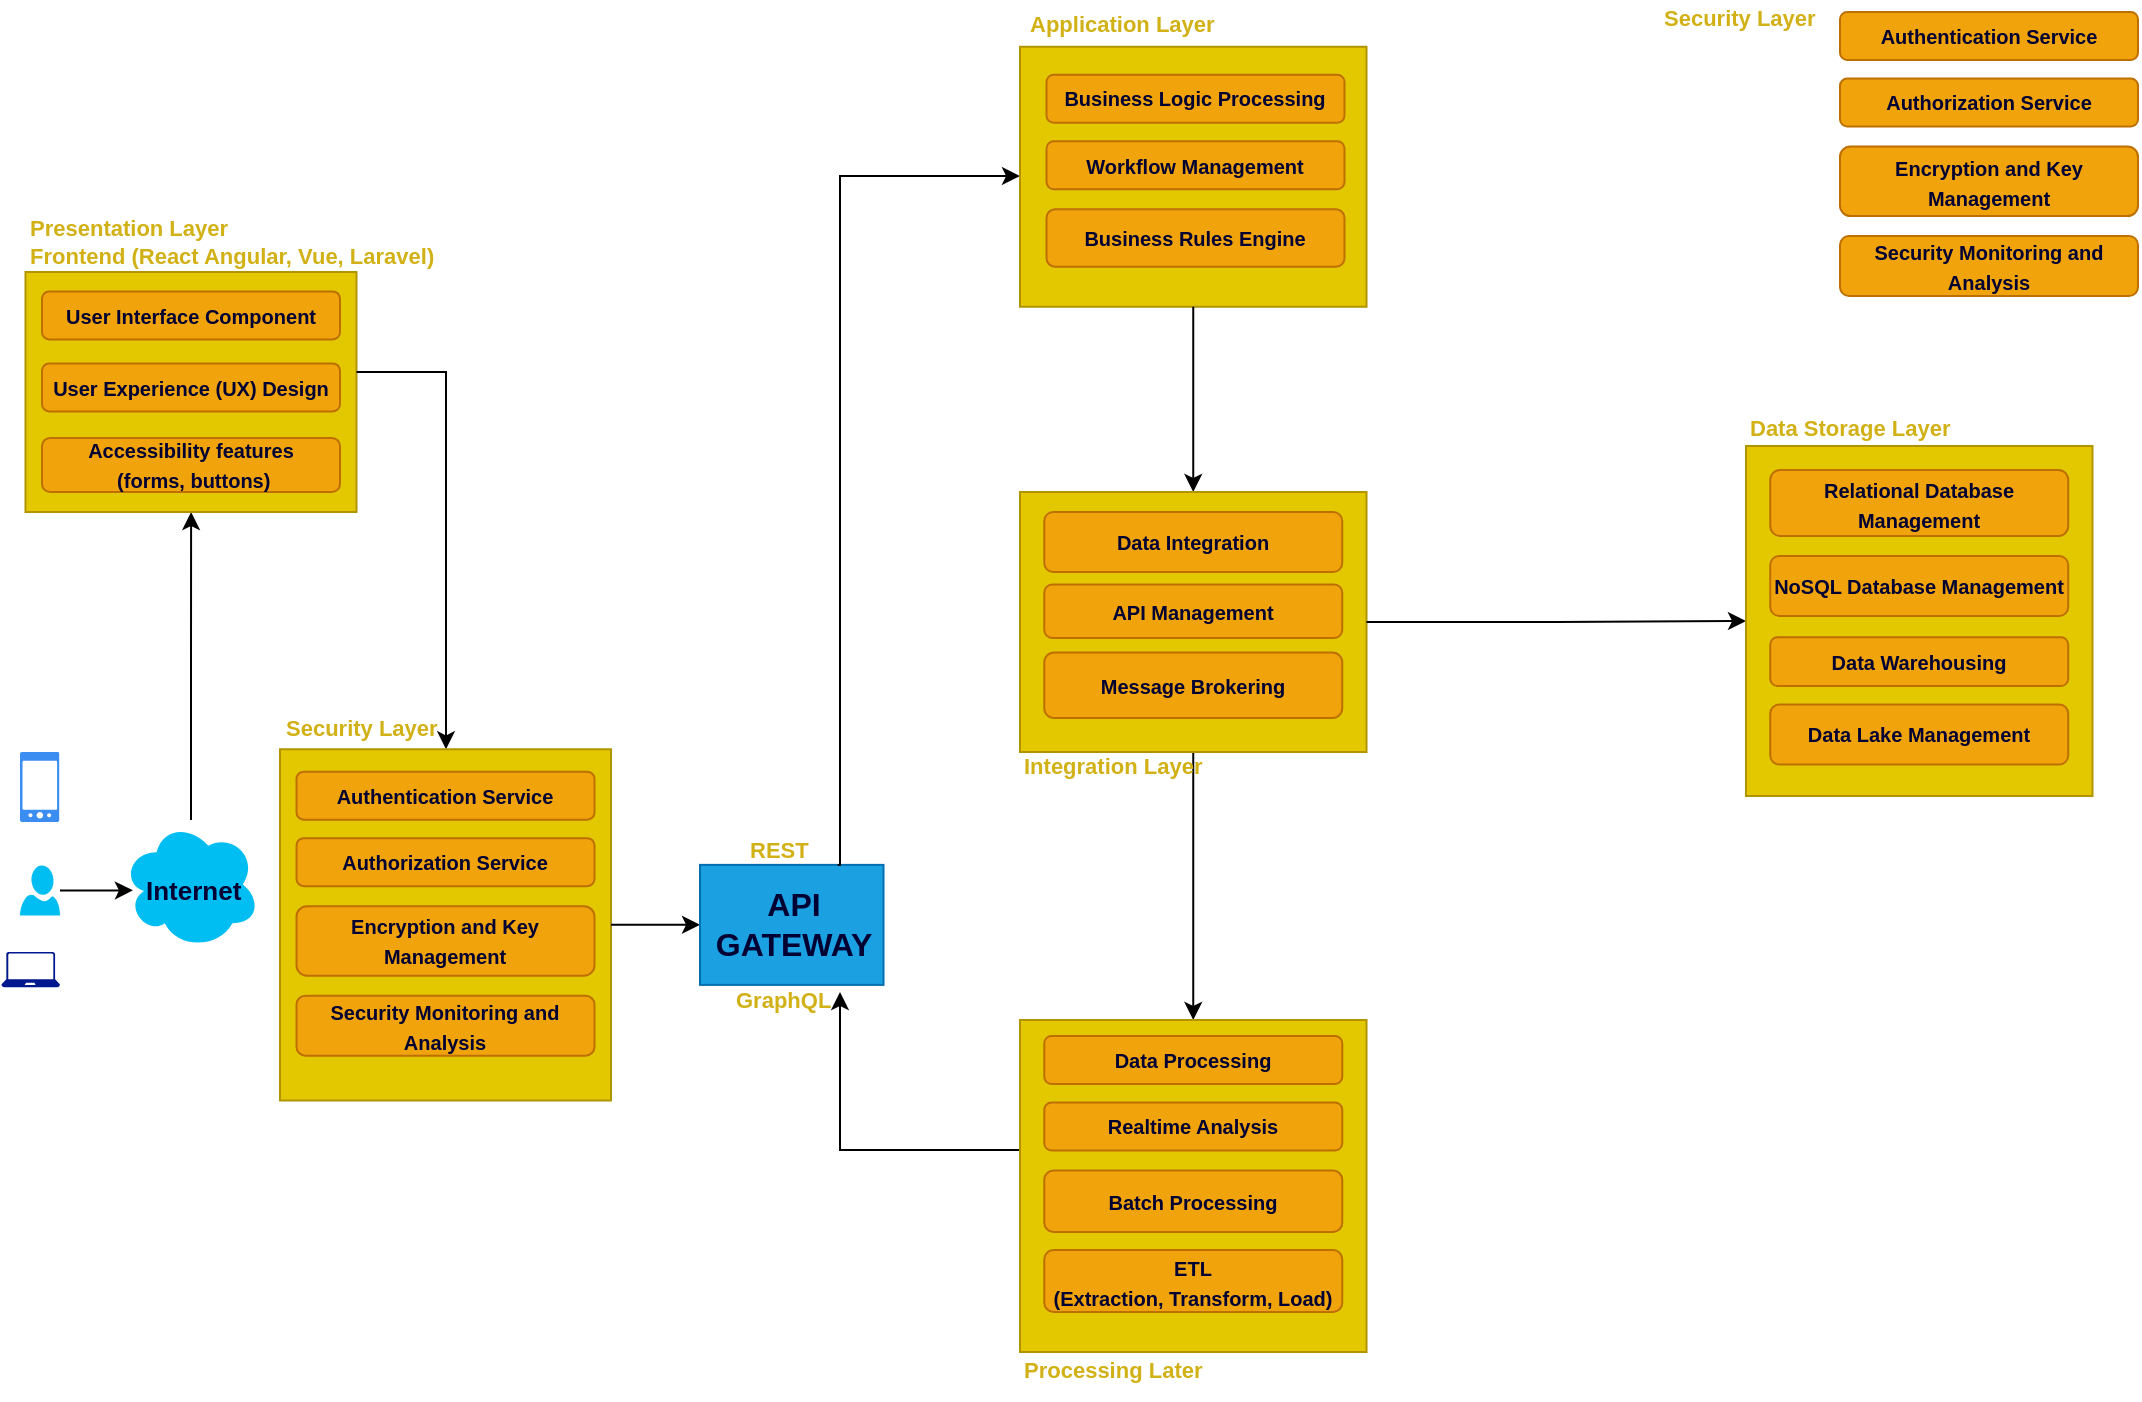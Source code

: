 <mxfile version="24.2.0" type="github">
  <diagram name=" IMS Design" id="VsOKy8HMH-eMZyT6rsmT">
    <mxGraphModel dx="1434" dy="738" grid="1" gridSize="10" guides="1" tooltips="1" connect="1" arrows="1" fold="1" page="1" pageScale="1" pageWidth="1100" pageHeight="850" math="0" shadow="0">
      <root>
        <mxCell id="0" />
        <mxCell id="1" parent="0" />
        <mxCell id="oJ0oxciB_dJQakIOD-1f-88" value="" style="edgeStyle=orthogonalEdgeStyle;rounded=0;orthogonalLoop=1;jettySize=auto;html=1;" edge="1" parent="1" source="oJ0oxciB_dJQakIOD-1f-6" target="oJ0oxciB_dJQakIOD-1f-87">
          <mxGeometry relative="1" as="geometry" />
        </mxCell>
        <mxCell id="oJ0oxciB_dJQakIOD-1f-6" value="" style="ellipse;shape=cloud;whiteSpace=wrap;html=1;verticalAlign=top;fillColor=#00BEF2;strokeColor=none;" vertex="1" parent="1">
          <mxGeometry x="71" y="424" width="69" height="64.5" as="geometry" />
        </mxCell>
        <mxCell id="oJ0oxciB_dJQakIOD-1f-1" value="" style="sketch=0;html=1;aspect=fixed;strokeColor=none;shadow=0;fillColor=#3B8DF1;verticalAlign=top;labelPosition=center;verticalLabelPosition=bottom;shape=mxgraph.gcp2.phone_android" vertex="1" parent="1">
          <mxGeometry x="20" y="390" width="19.6" height="35" as="geometry" />
        </mxCell>
        <mxCell id="oJ0oxciB_dJQakIOD-1f-2" value="" style="sketch=0;aspect=fixed;pointerEvents=1;shadow=0;dashed=0;html=1;strokeColor=none;labelPosition=center;verticalLabelPosition=bottom;verticalAlign=top;align=center;fillColor=#00188D;shape=mxgraph.azure.laptop" vertex="1" parent="1">
          <mxGeometry x="10.68" y="490" width="29.32" height="17.59" as="geometry" />
        </mxCell>
        <mxCell id="oJ0oxciB_dJQakIOD-1f-7" value="" style="edgeStyle=orthogonalEdgeStyle;rounded=0;orthogonalLoop=1;jettySize=auto;html=1;entryX=0.079;entryY=0.545;entryDx=0;entryDy=0;entryPerimeter=0;" edge="1" parent="1" source="oJ0oxciB_dJQakIOD-1f-3" target="oJ0oxciB_dJQakIOD-1f-6">
          <mxGeometry relative="1" as="geometry" />
        </mxCell>
        <mxCell id="oJ0oxciB_dJQakIOD-1f-3" value="" style="verticalLabelPosition=bottom;html=1;verticalAlign=top;align=center;strokeColor=none;fillColor=#00BEF2;shape=mxgraph.azure.user;" vertex="1" parent="1">
          <mxGeometry x="20" y="446.75" width="20" height="25" as="geometry" />
        </mxCell>
        <mxCell id="oJ0oxciB_dJQakIOD-1f-90" value="" style="group" vertex="1" connectable="0" parent="1">
          <mxGeometry x="22.75" y="120" width="165.5" height="205.62" as="geometry" />
        </mxCell>
        <mxCell id="oJ0oxciB_dJQakIOD-1f-91" value="" style="group" vertex="1" connectable="0" parent="oJ0oxciB_dJQakIOD-1f-90">
          <mxGeometry width="165.5" height="150" as="geometry" />
        </mxCell>
        <mxCell id="oJ0oxciB_dJQakIOD-1f-87" value="" style="whiteSpace=wrap;html=1;verticalAlign=top;fillColor=#e3c800;strokeColor=#B09500;fontColor=#000000;" vertex="1" parent="oJ0oxciB_dJQakIOD-1f-91">
          <mxGeometry y="30" width="165.5" height="120" as="geometry" />
        </mxCell>
        <mxCell id="oJ0oxciB_dJQakIOD-1f-89" value="&lt;div style=&quot;color: rgb(209, 177, 21); font-weight: 700; text-wrap: nowrap; font-size: 11px;&quot;&gt;Presentation Layer&lt;div&gt;Frontend (React Angular, Vue, Laravel)&lt;/div&gt;&lt;/div&gt;" style="text;html=1;align=left;verticalAlign=middle;whiteSpace=wrap;rounded=0;" vertex="1" parent="oJ0oxciB_dJQakIOD-1f-91">
          <mxGeometry width="100" height="30" as="geometry" />
        </mxCell>
        <mxCell id="oJ0oxciB_dJQakIOD-1f-49" value="&lt;font size=&quot;1&quot; color=&quot;#000033&quot;&gt;&lt;b style=&quot;&quot;&gt;User Interface Component&lt;/b&gt;&lt;/font&gt;" style="rounded=1;whiteSpace=wrap;html=1;fillColor=#f0a30a;fontColor=#000000;strokeColor=#BD7000;" vertex="1" parent="oJ0oxciB_dJQakIOD-1f-91">
          <mxGeometry x="8.25" y="39.69" width="149" height="24" as="geometry" />
        </mxCell>
        <mxCell id="oJ0oxciB_dJQakIOD-1f-50" value="&lt;b style=&quot;color: rgb(0, 0, 51);&quot;&gt;&lt;font style=&quot;font-size: 10px;&quot;&gt;User Experience (UX) Design&lt;/font&gt;&lt;/b&gt;" style="rounded=1;whiteSpace=wrap;html=1;fillColor=#f0a30a;fontColor=#000000;strokeColor=#BD7000;" vertex="1" parent="oJ0oxciB_dJQakIOD-1f-91">
          <mxGeometry x="8.25" y="75.69" width="149" height="24" as="geometry" />
        </mxCell>
        <mxCell id="oJ0oxciB_dJQakIOD-1f-51" value="&lt;b style=&quot;color: rgb(0, 0, 51); font-size: 10px;&quot;&gt;Accessibility features&lt;br&gt;&amp;nbsp;(forms, buttons)&lt;/b&gt;" style="rounded=1;whiteSpace=wrap;html=1;fillColor=#f0a30a;fontColor=#000000;strokeColor=#BD7000;" vertex="1" parent="oJ0oxciB_dJQakIOD-1f-91">
          <mxGeometry x="8.25" y="112.94" width="149" height="27.06" as="geometry" />
        </mxCell>
        <mxCell id="oJ0oxciB_dJQakIOD-1f-93" value="" style="edgeStyle=orthogonalEdgeStyle;rounded=0;orthogonalLoop=1;jettySize=auto;html=1;" edge="1" parent="1" source="oJ0oxciB_dJQakIOD-1f-87" target="oJ0oxciB_dJQakIOD-1f-92">
          <mxGeometry relative="1" as="geometry">
            <Array as="points">
              <mxPoint x="233" y="200" />
            </Array>
          </mxGeometry>
        </mxCell>
        <mxCell id="oJ0oxciB_dJQakIOD-1f-96" value="" style="group" vertex="1" connectable="0" parent="1">
          <mxGeometry x="150" y="354.25" width="165.5" height="210" as="geometry" />
        </mxCell>
        <mxCell id="oJ0oxciB_dJQakIOD-1f-92" value="" style="whiteSpace=wrap;html=1;verticalAlign=top;fillColor=#e3c800;strokeColor=#B09500;fontColor=#000000;" vertex="1" parent="oJ0oxciB_dJQakIOD-1f-96">
          <mxGeometry y="34.38" width="165.5" height="175.62" as="geometry" />
        </mxCell>
        <mxCell id="oJ0oxciB_dJQakIOD-1f-70" value="&lt;font size=&quot;1&quot; color=&quot;#000033&quot;&gt;&lt;b style=&quot;&quot;&gt;Authentication Service&lt;/b&gt;&lt;/font&gt;" style="rounded=1;whiteSpace=wrap;html=1;fillColor=#f0a30a;fontColor=#000000;strokeColor=#BD7000;" vertex="1" parent="oJ0oxciB_dJQakIOD-1f-96">
          <mxGeometry x="8.25" y="45.59" width="149" height="24" as="geometry" />
        </mxCell>
        <mxCell id="oJ0oxciB_dJQakIOD-1f-81" value="&lt;font size=&quot;1&quot; color=&quot;#000033&quot;&gt;&lt;b style=&quot;&quot;&gt;Authorization Service&lt;/b&gt;&lt;/font&gt;" style="rounded=1;whiteSpace=wrap;html=1;fillColor=#f0a30a;fontColor=#000000;strokeColor=#BD7000;" vertex="1" parent="oJ0oxciB_dJQakIOD-1f-96">
          <mxGeometry x="8.25" y="78.84" width="149" height="24" as="geometry" />
        </mxCell>
        <mxCell id="oJ0oxciB_dJQakIOD-1f-71" value="&lt;b style=&quot;color: rgb(0, 0, 51);&quot;&gt;&lt;font style=&quot;font-size: 10px;&quot;&gt;Encryption and Key Management&lt;/font&gt;&lt;/b&gt;" style="rounded=1;whiteSpace=wrap;html=1;fillColor=#f0a30a;fontColor=#000000;strokeColor=#BD7000;" vertex="1" parent="oJ0oxciB_dJQakIOD-1f-96">
          <mxGeometry x="8.25" y="112.84" width="149" height="34.75" as="geometry" />
        </mxCell>
        <mxCell id="oJ0oxciB_dJQakIOD-1f-72" value="&lt;font color=&quot;#000033&quot;&gt;&lt;span style=&quot;font-size: 10px;&quot;&gt;&lt;b&gt;Security Monitoring and Analysis&lt;/b&gt;&lt;/span&gt;&lt;/font&gt;" style="rounded=1;whiteSpace=wrap;html=1;fillColor=#f0a30a;fontColor=#000000;strokeColor=#BD7000;" vertex="1" parent="oJ0oxciB_dJQakIOD-1f-96">
          <mxGeometry x="8.25" y="157.59" width="149" height="30" as="geometry" />
        </mxCell>
        <mxCell id="oJ0oxciB_dJQakIOD-1f-48" value="&lt;span style=&quot;color: rgb(209, 177, 21); font-weight: 700; text-wrap: nowrap; font-size: 11px;&quot;&gt;&lt;font style=&quot;font-size: 11px;&quot;&gt;Security Layer&lt;/font&gt;&lt;/span&gt;&lt;div style=&quot;color: rgb(209, 177, 21); font-weight: 700; text-wrap: nowrap; font-size: 11px;&quot;&gt;&lt;br&gt;&lt;/div&gt;" style="text;html=1;align=left;verticalAlign=middle;whiteSpace=wrap;rounded=0;" vertex="1" parent="oJ0oxciB_dJQakIOD-1f-96">
          <mxGeometry x="0.5" y="15" width="90" height="30" as="geometry" />
        </mxCell>
        <mxCell id="oJ0oxciB_dJQakIOD-1f-103" value="&lt;font size=&quot;1&quot; color=&quot;#000033&quot;&gt;&lt;b style=&quot;&quot;&gt;Authentication Service&lt;/b&gt;&lt;/font&gt;" style="rounded=1;whiteSpace=wrap;html=1;fillColor=#f0a30a;fontColor=#000000;strokeColor=#BD7000;container=0;" vertex="1" parent="1">
          <mxGeometry x="930" y="20.0" width="149" height="24" as="geometry" />
        </mxCell>
        <mxCell id="oJ0oxciB_dJQakIOD-1f-104" value="&lt;font size=&quot;1&quot; color=&quot;#000033&quot;&gt;&lt;b style=&quot;&quot;&gt;Authorization Service&lt;/b&gt;&lt;/font&gt;" style="rounded=1;whiteSpace=wrap;html=1;fillColor=#f0a30a;fontColor=#000000;strokeColor=#BD7000;container=0;" vertex="1" parent="1">
          <mxGeometry x="930" y="53.25" width="149" height="24" as="geometry" />
        </mxCell>
        <mxCell id="oJ0oxciB_dJQakIOD-1f-105" value="&lt;b style=&quot;color: rgb(0, 0, 51);&quot;&gt;&lt;font style=&quot;font-size: 10px;&quot;&gt;Encryption and Key Management&lt;/font&gt;&lt;/b&gt;" style="rounded=1;whiteSpace=wrap;html=1;fillColor=#f0a30a;fontColor=#000000;strokeColor=#BD7000;container=0;" vertex="1" parent="1">
          <mxGeometry x="930" y="87.25" width="149" height="34.75" as="geometry" />
        </mxCell>
        <mxCell id="oJ0oxciB_dJQakIOD-1f-106" value="&lt;font color=&quot;#000033&quot;&gt;&lt;span style=&quot;font-size: 10px;&quot;&gt;&lt;b&gt;Security Monitoring and Analysis&lt;/b&gt;&lt;/span&gt;&lt;/font&gt;" style="rounded=1;whiteSpace=wrap;html=1;fillColor=#f0a30a;fontColor=#000000;strokeColor=#BD7000;container=0;" vertex="1" parent="1">
          <mxGeometry x="930" y="132.0" width="149" height="30" as="geometry" />
        </mxCell>
        <mxCell id="oJ0oxciB_dJQakIOD-1f-123" value="" style="edgeStyle=orthogonalEdgeStyle;rounded=0;orthogonalLoop=1;jettySize=auto;html=1;" edge="1" parent="1" source="oJ0oxciB_dJQakIOD-1f-92" target="oJ0oxciB_dJQakIOD-1f-122">
          <mxGeometry relative="1" as="geometry" />
        </mxCell>
        <mxCell id="oJ0oxciB_dJQakIOD-1f-125" value="" style="group" vertex="1" connectable="0" parent="1">
          <mxGeometry x="360" y="446.44" width="91.75" height="60" as="geometry" />
        </mxCell>
        <mxCell id="oJ0oxciB_dJQakIOD-1f-122" value="" style="whiteSpace=wrap;html=1;verticalAlign=top;fillColor=#1ba1e2;strokeColor=#006EAF;fontColor=#ffffff;" vertex="1" parent="oJ0oxciB_dJQakIOD-1f-125">
          <mxGeometry width="91.75" height="60" as="geometry" />
        </mxCell>
        <mxCell id="oJ0oxciB_dJQakIOD-1f-124" value="&lt;div style=&quot;font-weight: 700; text-wrap: nowrap; font-size: 16px;&quot;&gt;&lt;font style=&quot;font-size: 16px;&quot; color=&quot;#000033&quot;&gt;API &lt;br&gt;GATEWAY&lt;/font&gt;&lt;/div&gt;" style="text;html=1;align=center;verticalAlign=middle;whiteSpace=wrap;rounded=0;container=0;" vertex="1" parent="oJ0oxciB_dJQakIOD-1f-125">
          <mxGeometry x="1.75" y="15" width="90" height="30" as="geometry" />
        </mxCell>
        <mxCell id="oJ0oxciB_dJQakIOD-1f-127" value="&lt;div style=&quot;color: rgb(209, 177, 21); font-weight: 700; text-wrap: nowrap; font-size: 11px;&quot;&gt;REST&lt;/div&gt;" style="text;html=1;align=left;verticalAlign=middle;whiteSpace=wrap;rounded=0;container=0;" vertex="1" parent="1">
          <mxGeometry x="383" y="429" width="40" height="20" as="geometry" />
        </mxCell>
        <mxCell id="oJ0oxciB_dJQakIOD-1f-128" value="&lt;div style=&quot;color: rgb(209, 177, 21); font-weight: 700; text-wrap: nowrap; font-size: 11px;&quot;&gt;GraphQL&lt;/div&gt;" style="text;html=1;align=left;verticalAlign=middle;whiteSpace=wrap;rounded=0;container=0;" vertex="1" parent="1">
          <mxGeometry x="376" y="504" width="60" height="20" as="geometry" />
        </mxCell>
        <mxCell id="oJ0oxciB_dJQakIOD-1f-130" value="&lt;div style=&quot;text-wrap: nowrap; font-size: 13px;&quot;&gt;Internet&lt;/div&gt;" style="text;html=1;align=left;verticalAlign=middle;whiteSpace=wrap;rounded=0;container=0;fontColor=#000033;fontStyle=1;fontSize=13;" vertex="1" parent="1">
          <mxGeometry x="81" y="449" width="60" height="20" as="geometry" />
        </mxCell>
        <mxCell id="oJ0oxciB_dJQakIOD-1f-132" value="" style="edgeStyle=orthogonalEdgeStyle;rounded=0;orthogonalLoop=1;jettySize=auto;html=1;exitX=0.75;exitY=0;exitDx=0;exitDy=0;" edge="1" parent="1" source="oJ0oxciB_dJQakIOD-1f-122" target="oJ0oxciB_dJQakIOD-1f-131">
          <mxGeometry relative="1" as="geometry">
            <Array as="points">
              <mxPoint x="430" y="446" />
              <mxPoint x="430" y="102" />
            </Array>
          </mxGeometry>
        </mxCell>
        <mxCell id="oJ0oxciB_dJQakIOD-1f-137" value="" style="group" vertex="1" connectable="0" parent="1">
          <mxGeometry x="520" y="20" width="173.25" height="147.38" as="geometry" />
        </mxCell>
        <mxCell id="oJ0oxciB_dJQakIOD-1f-131" value="" style="whiteSpace=wrap;html=1;fillColor=#e3c800;fontColor=#000000;strokeColor=#B09500;" vertex="1" parent="oJ0oxciB_dJQakIOD-1f-137">
          <mxGeometry y="17.38" width="173.25" height="130" as="geometry" />
        </mxCell>
        <mxCell id="oJ0oxciB_dJQakIOD-1f-133" value="&lt;span style=&quot;color: rgb(209, 177, 21); font-weight: 700; text-wrap: nowrap; font-size: 11px;&quot;&gt;&lt;font style=&quot;font-size: 11px;&quot;&gt;Application Layer&lt;/font&gt;&lt;/span&gt;&lt;div style=&quot;color: rgb(209, 177, 21); font-weight: 700; text-wrap: nowrap; font-size: 11px;&quot;&gt;&lt;br&gt;&lt;/div&gt;" style="text;html=1;align=left;verticalAlign=middle;whiteSpace=wrap;rounded=0;container=0;" vertex="1" parent="oJ0oxciB_dJQakIOD-1f-137">
          <mxGeometry x="3.25" width="100" height="24.38" as="geometry" />
        </mxCell>
        <mxCell id="oJ0oxciB_dJQakIOD-1f-134" value="&lt;font size=&quot;1&quot; color=&quot;#000033&quot;&gt;&lt;b style=&quot;&quot;&gt;Business Logic Processing&lt;/b&gt;&lt;/font&gt;" style="rounded=1;whiteSpace=wrap;html=1;fillColor=#f0a30a;fontColor=#000000;strokeColor=#BD7000;container=0;" vertex="1" parent="oJ0oxciB_dJQakIOD-1f-137">
          <mxGeometry x="13.25" y="31.38" width="149" height="24" as="geometry" />
        </mxCell>
        <mxCell id="oJ0oxciB_dJQakIOD-1f-135" value="&lt;font size=&quot;1&quot; color=&quot;#000033&quot;&gt;&lt;b style=&quot;&quot;&gt;Workflow Management&lt;/b&gt;&lt;/font&gt;" style="rounded=1;whiteSpace=wrap;html=1;fillColor=#f0a30a;fontColor=#000000;strokeColor=#BD7000;container=0;" vertex="1" parent="oJ0oxciB_dJQakIOD-1f-137">
          <mxGeometry x="13.25" y="64.63" width="149" height="24" as="geometry" />
        </mxCell>
        <mxCell id="oJ0oxciB_dJQakIOD-1f-136" value="&lt;b style=&quot;color: rgb(0, 0, 51);&quot;&gt;&lt;font style=&quot;font-size: 10px;&quot;&gt;Business Rules Engine&lt;/font&gt;&lt;/b&gt;" style="rounded=1;whiteSpace=wrap;html=1;fillColor=#f0a30a;fontColor=#000000;strokeColor=#BD7000;container=0;" vertex="1" parent="oJ0oxciB_dJQakIOD-1f-137">
          <mxGeometry x="13.25" y="98.63" width="149" height="28.75" as="geometry" />
        </mxCell>
        <mxCell id="oJ0oxciB_dJQakIOD-1f-145" value="" style="edgeStyle=orthogonalEdgeStyle;rounded=0;orthogonalLoop=1;jettySize=auto;html=1;" edge="1" parent="1" source="oJ0oxciB_dJQakIOD-1f-138" target="oJ0oxciB_dJQakIOD-1f-144">
          <mxGeometry relative="1" as="geometry" />
        </mxCell>
        <mxCell id="oJ0oxciB_dJQakIOD-1f-139" value="" style="edgeStyle=orthogonalEdgeStyle;rounded=0;orthogonalLoop=1;jettySize=auto;html=1;" edge="1" parent="1" source="oJ0oxciB_dJQakIOD-1f-131" target="oJ0oxciB_dJQakIOD-1f-138">
          <mxGeometry relative="1" as="geometry" />
        </mxCell>
        <mxCell id="oJ0oxciB_dJQakIOD-1f-146" value="" style="edgeStyle=orthogonalEdgeStyle;rounded=0;orthogonalLoop=1;jettySize=auto;html=1;entryX=0.9;entryY=0.3;entryDx=0;entryDy=0;entryPerimeter=0;" edge="1" parent="1" source="oJ0oxciB_dJQakIOD-1f-144" target="oJ0oxciB_dJQakIOD-1f-128">
          <mxGeometry relative="1" as="geometry">
            <Array as="points">
              <mxPoint x="430" y="589" />
            </Array>
          </mxGeometry>
        </mxCell>
        <mxCell id="oJ0oxciB_dJQakIOD-1f-152" value="" style="group" vertex="1" connectable="0" parent="1">
          <mxGeometry x="520" y="260" width="173.25" height="152" as="geometry" />
        </mxCell>
        <mxCell id="oJ0oxciB_dJQakIOD-1f-138" value="" style="whiteSpace=wrap;html=1;fillColor=#e3c800;fontColor=#000000;strokeColor=#B09500;" vertex="1" parent="oJ0oxciB_dJQakIOD-1f-152">
          <mxGeometry width="173.25" height="130" as="geometry" />
        </mxCell>
        <mxCell id="oJ0oxciB_dJQakIOD-1f-140" value="&lt;div style=&quot;color: rgb(209, 177, 21); font-weight: 700; text-wrap: nowrap; font-size: 11px;&quot;&gt;Integration Layer&lt;/div&gt;" style="text;html=1;align=left;verticalAlign=middle;whiteSpace=wrap;rounded=0;container=0;" vertex="1" parent="oJ0oxciB_dJQakIOD-1f-152">
          <mxGeometry y="122" width="90" height="30" as="geometry" />
        </mxCell>
        <mxCell id="oJ0oxciB_dJQakIOD-1f-141" value="&lt;font size=&quot;1&quot; color=&quot;#000033&quot;&gt;&lt;b style=&quot;&quot;&gt;Data Integration&lt;/b&gt;&lt;/font&gt;" style="rounded=1;whiteSpace=wrap;html=1;fillColor=#f0a30a;fontColor=#000000;strokeColor=#BD7000;container=0;" vertex="1" parent="oJ0oxciB_dJQakIOD-1f-152">
          <mxGeometry x="12.13" y="10" width="149" height="30" as="geometry" />
        </mxCell>
        <mxCell id="oJ0oxciB_dJQakIOD-1f-142" value="&lt;font size=&quot;1&quot; color=&quot;#000033&quot;&gt;&lt;b style=&quot;&quot;&gt;API Management&lt;/b&gt;&lt;/font&gt;" style="rounded=1;whiteSpace=wrap;html=1;fillColor=#f0a30a;fontColor=#000000;strokeColor=#BD7000;container=0;" vertex="1" parent="oJ0oxciB_dJQakIOD-1f-152">
          <mxGeometry x="12.13" y="46.25" width="149" height="26.75" as="geometry" />
        </mxCell>
        <mxCell id="oJ0oxciB_dJQakIOD-1f-143" value="&lt;b style=&quot;color: rgb(0, 0, 51);&quot;&gt;&lt;font style=&quot;font-size: 10px;&quot;&gt;Message Brokering&lt;/font&gt;&lt;/b&gt;" style="rounded=1;whiteSpace=wrap;html=1;fillColor=#f0a30a;fontColor=#000000;strokeColor=#BD7000;container=0;" vertex="1" parent="oJ0oxciB_dJQakIOD-1f-152">
          <mxGeometry x="12.13" y="80.25" width="149" height="32.75" as="geometry" />
        </mxCell>
        <mxCell id="oJ0oxciB_dJQakIOD-1f-153" value="" style="group" vertex="1" connectable="0" parent="1">
          <mxGeometry x="520.01" y="524" width="173.25" height="190" as="geometry" />
        </mxCell>
        <mxCell id="oJ0oxciB_dJQakIOD-1f-144" value="" style="whiteSpace=wrap;html=1;fillColor=#e3c800;fontColor=#000000;strokeColor=#B09500;" vertex="1" parent="oJ0oxciB_dJQakIOD-1f-153">
          <mxGeometry width="173.25" height="166" as="geometry" />
        </mxCell>
        <mxCell id="oJ0oxciB_dJQakIOD-1f-147" value="&lt;div style=&quot;color: rgb(209, 177, 21); font-weight: 700; text-wrap: nowrap; font-size: 11px;&quot;&gt;Processing Later&lt;/div&gt;" style="text;html=1;align=left;verticalAlign=middle;whiteSpace=wrap;rounded=0;container=0;" vertex="1" parent="oJ0oxciB_dJQakIOD-1f-153">
          <mxGeometry y="160" width="90" height="30" as="geometry" />
        </mxCell>
        <mxCell id="oJ0oxciB_dJQakIOD-1f-148" value="&lt;font size=&quot;1&quot; color=&quot;#000033&quot;&gt;&lt;b style=&quot;&quot;&gt;Data Processing&lt;/b&gt;&lt;/font&gt;" style="rounded=1;whiteSpace=wrap;html=1;fillColor=#f0a30a;fontColor=#000000;strokeColor=#BD7000;container=0;" vertex="1" parent="oJ0oxciB_dJQakIOD-1f-153">
          <mxGeometry x="12.13" y="8" width="149" height="24" as="geometry" />
        </mxCell>
        <mxCell id="oJ0oxciB_dJQakIOD-1f-149" value="&lt;font size=&quot;1&quot; color=&quot;#000033&quot;&gt;&lt;b style=&quot;&quot;&gt;Realtime Analysis&lt;/b&gt;&lt;/font&gt;" style="rounded=1;whiteSpace=wrap;html=1;fillColor=#f0a30a;fontColor=#000000;strokeColor=#BD7000;container=0;" vertex="1" parent="oJ0oxciB_dJQakIOD-1f-153">
          <mxGeometry x="12.13" y="41.25" width="149" height="24" as="geometry" />
        </mxCell>
        <mxCell id="oJ0oxciB_dJQakIOD-1f-150" value="&lt;b style=&quot;color: rgb(0, 0, 51);&quot;&gt;&lt;font style=&quot;font-size: 10px;&quot;&gt;Batch Processing&lt;/font&gt;&lt;/b&gt;" style="rounded=1;whiteSpace=wrap;html=1;fillColor=#f0a30a;fontColor=#000000;strokeColor=#BD7000;container=0;" vertex="1" parent="oJ0oxciB_dJQakIOD-1f-153">
          <mxGeometry x="12.13" y="75.25" width="149" height="30.75" as="geometry" />
        </mxCell>
        <mxCell id="oJ0oxciB_dJQakIOD-1f-151" value="&lt;font color=&quot;#000033&quot;&gt;&lt;span style=&quot;font-size: 10px;&quot;&gt;&lt;b&gt;ETL &lt;br&gt;(Extraction, Transform, Load)&lt;/b&gt;&lt;/span&gt;&lt;/font&gt;" style="rounded=1;whiteSpace=wrap;html=1;fillColor=#f0a30a;fontColor=#000000;strokeColor=#BD7000;container=0;" vertex="1" parent="oJ0oxciB_dJQakIOD-1f-153">
          <mxGeometry x="12.13" y="115" width="149" height="31" as="geometry" />
        </mxCell>
        <mxCell id="oJ0oxciB_dJQakIOD-1f-155" value="" style="edgeStyle=orthogonalEdgeStyle;rounded=0;orthogonalLoop=1;jettySize=auto;html=1;" edge="1" parent="1" source="oJ0oxciB_dJQakIOD-1f-138" target="oJ0oxciB_dJQakIOD-1f-154">
          <mxGeometry relative="1" as="geometry" />
        </mxCell>
        <mxCell id="oJ0oxciB_dJQakIOD-1f-161" value="&lt;span style=&quot;color: rgb(209, 177, 21); font-weight: 700; text-wrap: nowrap; font-size: 11px;&quot;&gt;&lt;font style=&quot;font-size: 11px;&quot;&gt;Security Layer&lt;/font&gt;&lt;/span&gt;&lt;div style=&quot;color: rgb(209, 177, 21); font-weight: 700; text-wrap: nowrap; font-size: 11px;&quot;&gt;&lt;br&gt;&lt;/div&gt;" style="text;html=1;align=left;verticalAlign=middle;whiteSpace=wrap;rounded=0;container=0;" vertex="1" parent="1">
          <mxGeometry x="840" y="14" width="90" height="30" as="geometry" />
        </mxCell>
        <mxCell id="oJ0oxciB_dJQakIOD-1f-162" value="" style="group" vertex="1" connectable="0" parent="1">
          <mxGeometry x="883" y="219" width="173.25" height="193" as="geometry" />
        </mxCell>
        <mxCell id="oJ0oxciB_dJQakIOD-1f-107" value="&lt;span style=&quot;color: rgb(209, 177, 21); font-weight: 700; text-wrap: nowrap; font-size: 11px;&quot;&gt;&lt;font style=&quot;font-size: 11px;&quot;&gt;Data Storage Layer&lt;/font&gt;&lt;/span&gt;&lt;div style=&quot;color: rgb(209, 177, 21); font-weight: 700; text-wrap: nowrap; font-size: 11px;&quot;&gt;&lt;br&gt;&lt;/div&gt;" style="text;html=1;align=left;verticalAlign=middle;whiteSpace=wrap;rounded=0;container=0;" vertex="1" parent="oJ0oxciB_dJQakIOD-1f-162">
          <mxGeometry width="120" height="30" as="geometry" />
        </mxCell>
        <mxCell id="oJ0oxciB_dJQakIOD-1f-154" value="" style="whiteSpace=wrap;html=1;fillColor=#e3c800;fontColor=#000000;strokeColor=#B09500;" vertex="1" parent="oJ0oxciB_dJQakIOD-1f-162">
          <mxGeometry y="18" width="173.25" height="175" as="geometry" />
        </mxCell>
        <mxCell id="oJ0oxciB_dJQakIOD-1f-157" value="&lt;font size=&quot;1&quot; color=&quot;#000033&quot;&gt;&lt;b style=&quot;&quot;&gt;Relational Database Management&lt;/b&gt;&lt;/font&gt;" style="rounded=1;whiteSpace=wrap;html=1;fillColor=#f0a30a;fontColor=#000000;strokeColor=#BD7000;container=0;" vertex="1" parent="oJ0oxciB_dJQakIOD-1f-162">
          <mxGeometry x="12.12" y="30" width="149" height="33" as="geometry" />
        </mxCell>
        <mxCell id="oJ0oxciB_dJQakIOD-1f-158" value="&lt;b style=&quot;color: rgb(0, 0, 51); font-size: x-small;&quot;&gt;NoSQL Database Management&lt;/b&gt;" style="rounded=1;whiteSpace=wrap;html=1;fillColor=#f0a30a;fontColor=#000000;strokeColor=#BD7000;container=0;" vertex="1" parent="oJ0oxciB_dJQakIOD-1f-162">
          <mxGeometry x="12.12" y="73" width="149" height="30" as="geometry" />
        </mxCell>
        <mxCell id="oJ0oxciB_dJQakIOD-1f-159" value="&lt;b style=&quot;color: rgb(0, 0, 51);&quot;&gt;&lt;font style=&quot;font-size: 10px;&quot;&gt;Data Warehousing&lt;/font&gt;&lt;/b&gt;" style="rounded=1;whiteSpace=wrap;html=1;fillColor=#f0a30a;fontColor=#000000;strokeColor=#BD7000;container=0;" vertex="1" parent="oJ0oxciB_dJQakIOD-1f-162">
          <mxGeometry x="12.12" y="113.62" width="149" height="24.38" as="geometry" />
        </mxCell>
        <mxCell id="oJ0oxciB_dJQakIOD-1f-160" value="&lt;font color=&quot;#000033&quot;&gt;&lt;span style=&quot;font-size: 10px;&quot;&gt;&lt;b&gt;Data Lake Management&lt;/b&gt;&lt;/span&gt;&lt;/font&gt;" style="rounded=1;whiteSpace=wrap;html=1;fillColor=#f0a30a;fontColor=#000000;strokeColor=#BD7000;container=0;" vertex="1" parent="oJ0oxciB_dJQakIOD-1f-162">
          <mxGeometry x="12.12" y="147.25" width="149" height="30" as="geometry" />
        </mxCell>
      </root>
    </mxGraphModel>
  </diagram>
</mxfile>
